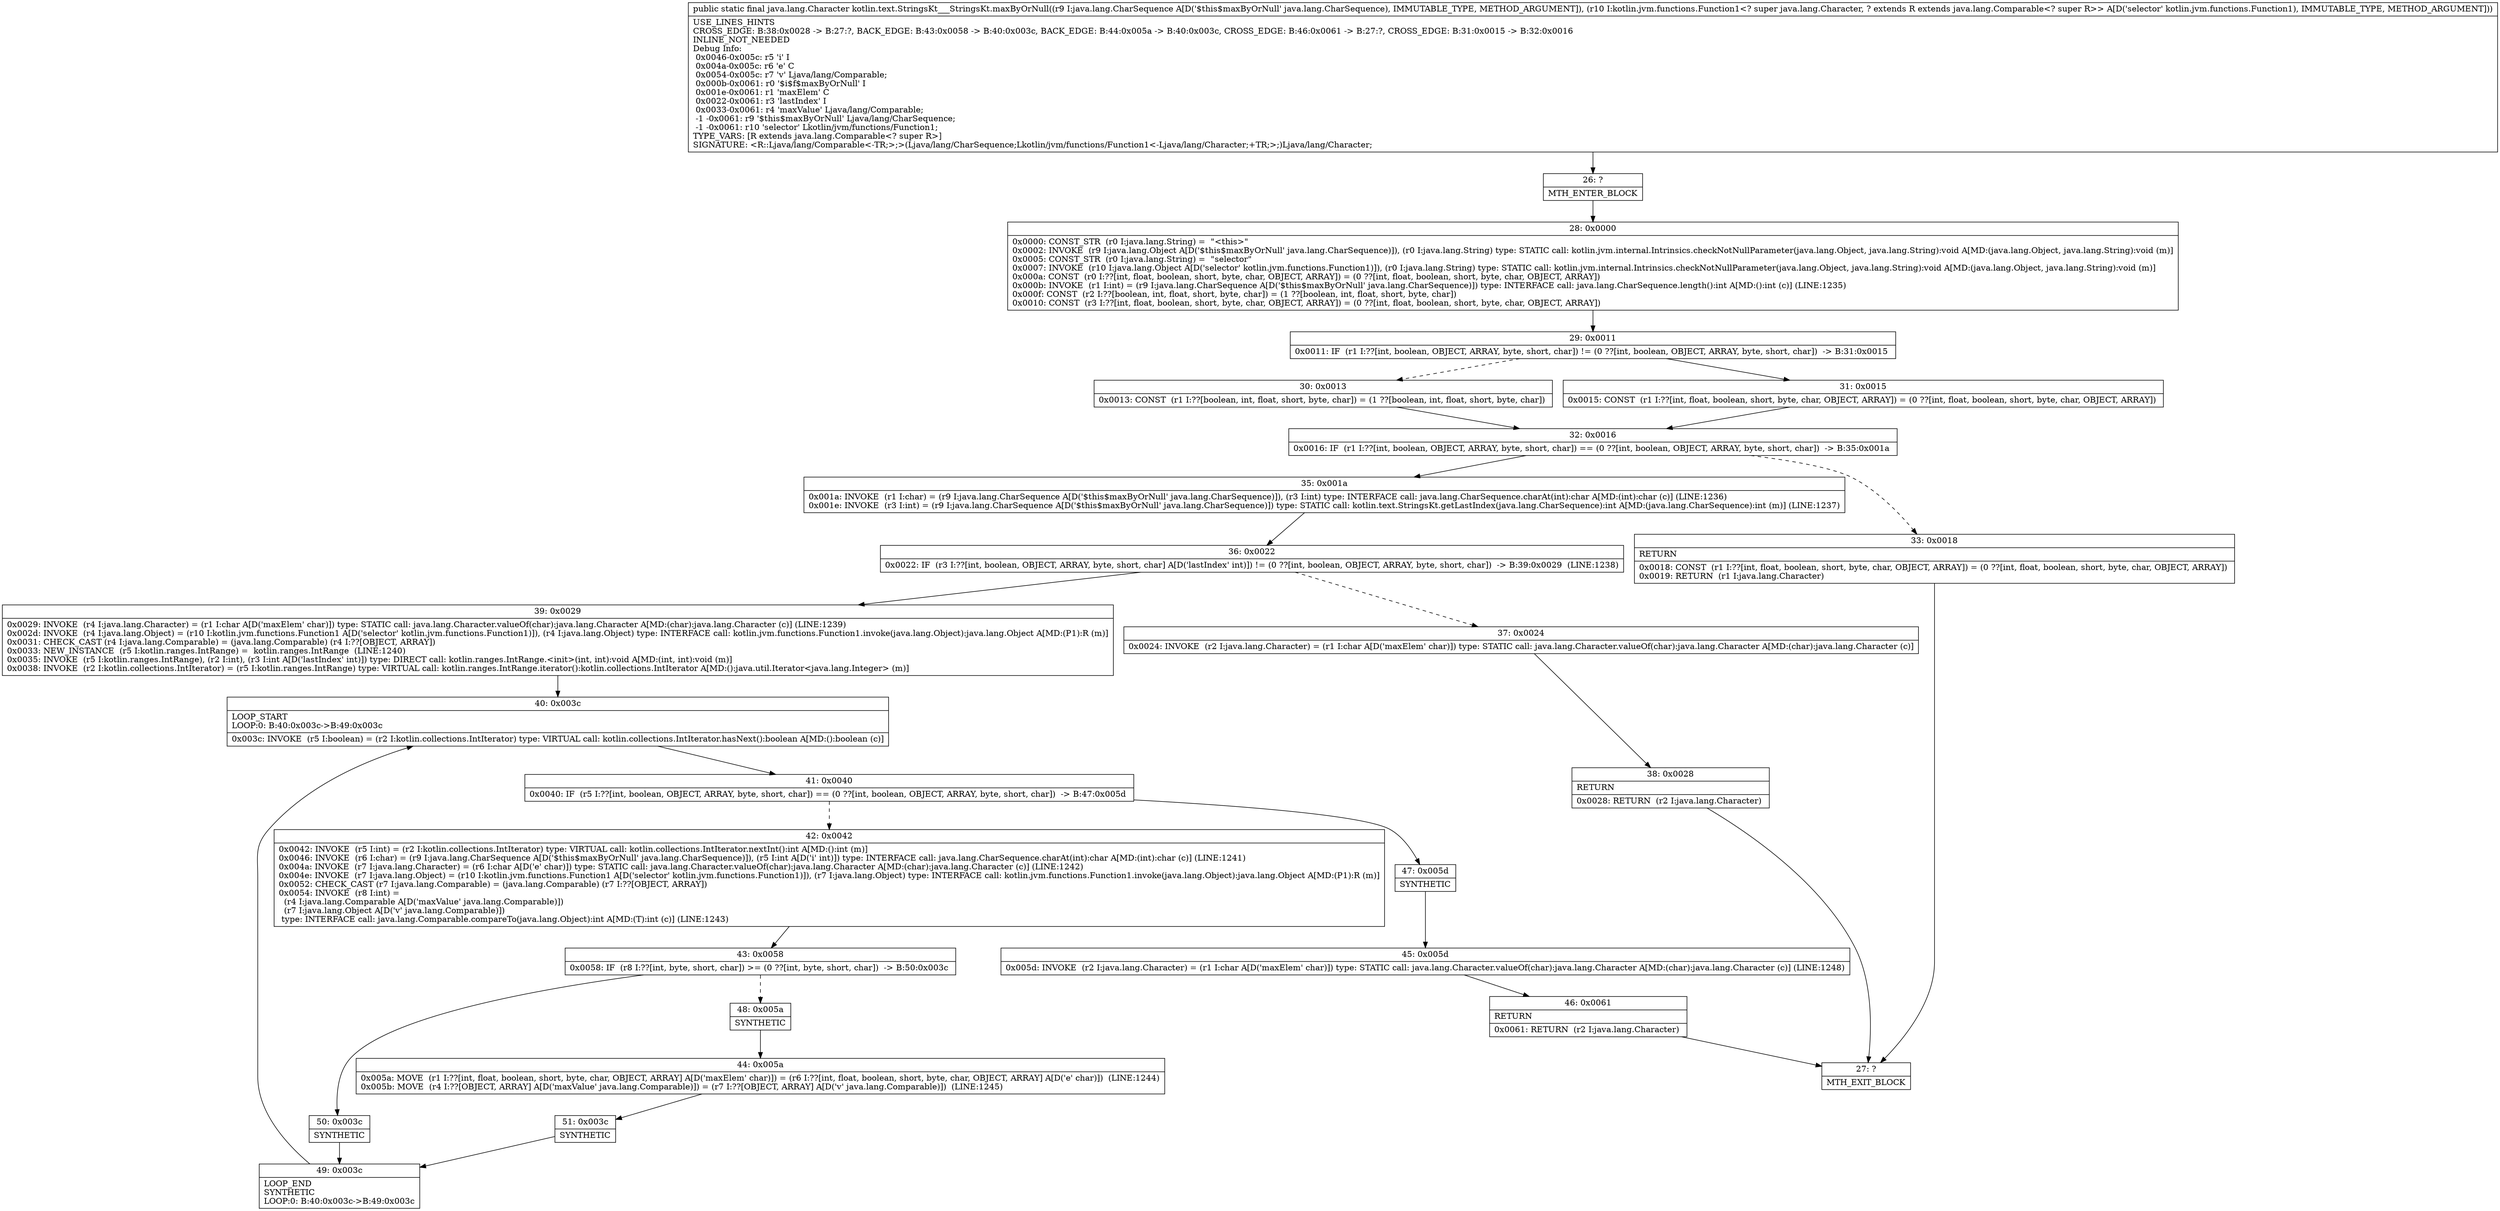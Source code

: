 digraph "CFG forkotlin.text.StringsKt___StringsKt.maxByOrNull(Ljava\/lang\/CharSequence;Lkotlin\/jvm\/functions\/Function1;)Ljava\/lang\/Character;" {
Node_26 [shape=record,label="{26\:\ ?|MTH_ENTER_BLOCK\l}"];
Node_28 [shape=record,label="{28\:\ 0x0000|0x0000: CONST_STR  (r0 I:java.lang.String) =  \"\<this\>\" \l0x0002: INVOKE  (r9 I:java.lang.Object A[D('$this$maxByOrNull' java.lang.CharSequence)]), (r0 I:java.lang.String) type: STATIC call: kotlin.jvm.internal.Intrinsics.checkNotNullParameter(java.lang.Object, java.lang.String):void A[MD:(java.lang.Object, java.lang.String):void (m)]\l0x0005: CONST_STR  (r0 I:java.lang.String) =  \"selector\" \l0x0007: INVOKE  (r10 I:java.lang.Object A[D('selector' kotlin.jvm.functions.Function1)]), (r0 I:java.lang.String) type: STATIC call: kotlin.jvm.internal.Intrinsics.checkNotNullParameter(java.lang.Object, java.lang.String):void A[MD:(java.lang.Object, java.lang.String):void (m)]\l0x000a: CONST  (r0 I:??[int, float, boolean, short, byte, char, OBJECT, ARRAY]) = (0 ??[int, float, boolean, short, byte, char, OBJECT, ARRAY]) \l0x000b: INVOKE  (r1 I:int) = (r9 I:java.lang.CharSequence A[D('$this$maxByOrNull' java.lang.CharSequence)]) type: INTERFACE call: java.lang.CharSequence.length():int A[MD:():int (c)] (LINE:1235)\l0x000f: CONST  (r2 I:??[boolean, int, float, short, byte, char]) = (1 ??[boolean, int, float, short, byte, char]) \l0x0010: CONST  (r3 I:??[int, float, boolean, short, byte, char, OBJECT, ARRAY]) = (0 ??[int, float, boolean, short, byte, char, OBJECT, ARRAY]) \l}"];
Node_29 [shape=record,label="{29\:\ 0x0011|0x0011: IF  (r1 I:??[int, boolean, OBJECT, ARRAY, byte, short, char]) != (0 ??[int, boolean, OBJECT, ARRAY, byte, short, char])  \-\> B:31:0x0015 \l}"];
Node_30 [shape=record,label="{30\:\ 0x0013|0x0013: CONST  (r1 I:??[boolean, int, float, short, byte, char]) = (1 ??[boolean, int, float, short, byte, char]) \l}"];
Node_32 [shape=record,label="{32\:\ 0x0016|0x0016: IF  (r1 I:??[int, boolean, OBJECT, ARRAY, byte, short, char]) == (0 ??[int, boolean, OBJECT, ARRAY, byte, short, char])  \-\> B:35:0x001a \l}"];
Node_33 [shape=record,label="{33\:\ 0x0018|RETURN\l|0x0018: CONST  (r1 I:??[int, float, boolean, short, byte, char, OBJECT, ARRAY]) = (0 ??[int, float, boolean, short, byte, char, OBJECT, ARRAY]) \l0x0019: RETURN  (r1 I:java.lang.Character) \l}"];
Node_27 [shape=record,label="{27\:\ ?|MTH_EXIT_BLOCK\l}"];
Node_35 [shape=record,label="{35\:\ 0x001a|0x001a: INVOKE  (r1 I:char) = (r9 I:java.lang.CharSequence A[D('$this$maxByOrNull' java.lang.CharSequence)]), (r3 I:int) type: INTERFACE call: java.lang.CharSequence.charAt(int):char A[MD:(int):char (c)] (LINE:1236)\l0x001e: INVOKE  (r3 I:int) = (r9 I:java.lang.CharSequence A[D('$this$maxByOrNull' java.lang.CharSequence)]) type: STATIC call: kotlin.text.StringsKt.getLastIndex(java.lang.CharSequence):int A[MD:(java.lang.CharSequence):int (m)] (LINE:1237)\l}"];
Node_36 [shape=record,label="{36\:\ 0x0022|0x0022: IF  (r3 I:??[int, boolean, OBJECT, ARRAY, byte, short, char] A[D('lastIndex' int)]) != (0 ??[int, boolean, OBJECT, ARRAY, byte, short, char])  \-\> B:39:0x0029  (LINE:1238)\l}"];
Node_37 [shape=record,label="{37\:\ 0x0024|0x0024: INVOKE  (r2 I:java.lang.Character) = (r1 I:char A[D('maxElem' char)]) type: STATIC call: java.lang.Character.valueOf(char):java.lang.Character A[MD:(char):java.lang.Character (c)]\l}"];
Node_38 [shape=record,label="{38\:\ 0x0028|RETURN\l|0x0028: RETURN  (r2 I:java.lang.Character) \l}"];
Node_39 [shape=record,label="{39\:\ 0x0029|0x0029: INVOKE  (r4 I:java.lang.Character) = (r1 I:char A[D('maxElem' char)]) type: STATIC call: java.lang.Character.valueOf(char):java.lang.Character A[MD:(char):java.lang.Character (c)] (LINE:1239)\l0x002d: INVOKE  (r4 I:java.lang.Object) = (r10 I:kotlin.jvm.functions.Function1 A[D('selector' kotlin.jvm.functions.Function1)]), (r4 I:java.lang.Object) type: INTERFACE call: kotlin.jvm.functions.Function1.invoke(java.lang.Object):java.lang.Object A[MD:(P1):R (m)]\l0x0031: CHECK_CAST (r4 I:java.lang.Comparable) = (java.lang.Comparable) (r4 I:??[OBJECT, ARRAY]) \l0x0033: NEW_INSTANCE  (r5 I:kotlin.ranges.IntRange) =  kotlin.ranges.IntRange  (LINE:1240)\l0x0035: INVOKE  (r5 I:kotlin.ranges.IntRange), (r2 I:int), (r3 I:int A[D('lastIndex' int)]) type: DIRECT call: kotlin.ranges.IntRange.\<init\>(int, int):void A[MD:(int, int):void (m)]\l0x0038: INVOKE  (r2 I:kotlin.collections.IntIterator) = (r5 I:kotlin.ranges.IntRange) type: VIRTUAL call: kotlin.ranges.IntRange.iterator():kotlin.collections.IntIterator A[MD:():java.util.Iterator\<java.lang.Integer\> (m)]\l}"];
Node_40 [shape=record,label="{40\:\ 0x003c|LOOP_START\lLOOP:0: B:40:0x003c\-\>B:49:0x003c\l|0x003c: INVOKE  (r5 I:boolean) = (r2 I:kotlin.collections.IntIterator) type: VIRTUAL call: kotlin.collections.IntIterator.hasNext():boolean A[MD:():boolean (c)]\l}"];
Node_41 [shape=record,label="{41\:\ 0x0040|0x0040: IF  (r5 I:??[int, boolean, OBJECT, ARRAY, byte, short, char]) == (0 ??[int, boolean, OBJECT, ARRAY, byte, short, char])  \-\> B:47:0x005d \l}"];
Node_42 [shape=record,label="{42\:\ 0x0042|0x0042: INVOKE  (r5 I:int) = (r2 I:kotlin.collections.IntIterator) type: VIRTUAL call: kotlin.collections.IntIterator.nextInt():int A[MD:():int (m)]\l0x0046: INVOKE  (r6 I:char) = (r9 I:java.lang.CharSequence A[D('$this$maxByOrNull' java.lang.CharSequence)]), (r5 I:int A[D('i' int)]) type: INTERFACE call: java.lang.CharSequence.charAt(int):char A[MD:(int):char (c)] (LINE:1241)\l0x004a: INVOKE  (r7 I:java.lang.Character) = (r6 I:char A[D('e' char)]) type: STATIC call: java.lang.Character.valueOf(char):java.lang.Character A[MD:(char):java.lang.Character (c)] (LINE:1242)\l0x004e: INVOKE  (r7 I:java.lang.Object) = (r10 I:kotlin.jvm.functions.Function1 A[D('selector' kotlin.jvm.functions.Function1)]), (r7 I:java.lang.Object) type: INTERFACE call: kotlin.jvm.functions.Function1.invoke(java.lang.Object):java.lang.Object A[MD:(P1):R (m)]\l0x0052: CHECK_CAST (r7 I:java.lang.Comparable) = (java.lang.Comparable) (r7 I:??[OBJECT, ARRAY]) \l0x0054: INVOKE  (r8 I:int) = \l  (r4 I:java.lang.Comparable A[D('maxValue' java.lang.Comparable)])\l  (r7 I:java.lang.Object A[D('v' java.lang.Comparable)])\l type: INTERFACE call: java.lang.Comparable.compareTo(java.lang.Object):int A[MD:(T):int (c)] (LINE:1243)\l}"];
Node_43 [shape=record,label="{43\:\ 0x0058|0x0058: IF  (r8 I:??[int, byte, short, char]) \>= (0 ??[int, byte, short, char])  \-\> B:50:0x003c \l}"];
Node_48 [shape=record,label="{48\:\ 0x005a|SYNTHETIC\l}"];
Node_44 [shape=record,label="{44\:\ 0x005a|0x005a: MOVE  (r1 I:??[int, float, boolean, short, byte, char, OBJECT, ARRAY] A[D('maxElem' char)]) = (r6 I:??[int, float, boolean, short, byte, char, OBJECT, ARRAY] A[D('e' char)])  (LINE:1244)\l0x005b: MOVE  (r4 I:??[OBJECT, ARRAY] A[D('maxValue' java.lang.Comparable)]) = (r7 I:??[OBJECT, ARRAY] A[D('v' java.lang.Comparable)])  (LINE:1245)\l}"];
Node_51 [shape=record,label="{51\:\ 0x003c|SYNTHETIC\l}"];
Node_49 [shape=record,label="{49\:\ 0x003c|LOOP_END\lSYNTHETIC\lLOOP:0: B:40:0x003c\-\>B:49:0x003c\l}"];
Node_50 [shape=record,label="{50\:\ 0x003c|SYNTHETIC\l}"];
Node_47 [shape=record,label="{47\:\ 0x005d|SYNTHETIC\l}"];
Node_45 [shape=record,label="{45\:\ 0x005d|0x005d: INVOKE  (r2 I:java.lang.Character) = (r1 I:char A[D('maxElem' char)]) type: STATIC call: java.lang.Character.valueOf(char):java.lang.Character A[MD:(char):java.lang.Character (c)] (LINE:1248)\l}"];
Node_46 [shape=record,label="{46\:\ 0x0061|RETURN\l|0x0061: RETURN  (r2 I:java.lang.Character) \l}"];
Node_31 [shape=record,label="{31\:\ 0x0015|0x0015: CONST  (r1 I:??[int, float, boolean, short, byte, char, OBJECT, ARRAY]) = (0 ??[int, float, boolean, short, byte, char, OBJECT, ARRAY]) \l}"];
MethodNode[shape=record,label="{public static final java.lang.Character kotlin.text.StringsKt___StringsKt.maxByOrNull((r9 I:java.lang.CharSequence A[D('$this$maxByOrNull' java.lang.CharSequence), IMMUTABLE_TYPE, METHOD_ARGUMENT]), (r10 I:kotlin.jvm.functions.Function1\<? super java.lang.Character, ? extends R extends java.lang.Comparable\<? super R\>\> A[D('selector' kotlin.jvm.functions.Function1), IMMUTABLE_TYPE, METHOD_ARGUMENT]))  | USE_LINES_HINTS\lCROSS_EDGE: B:38:0x0028 \-\> B:27:?, BACK_EDGE: B:43:0x0058 \-\> B:40:0x003c, BACK_EDGE: B:44:0x005a \-\> B:40:0x003c, CROSS_EDGE: B:46:0x0061 \-\> B:27:?, CROSS_EDGE: B:31:0x0015 \-\> B:32:0x0016\lINLINE_NOT_NEEDED\lDebug Info:\l  0x0046\-0x005c: r5 'i' I\l  0x004a\-0x005c: r6 'e' C\l  0x0054\-0x005c: r7 'v' Ljava\/lang\/Comparable;\l  0x000b\-0x0061: r0 '$i$f$maxByOrNull' I\l  0x001e\-0x0061: r1 'maxElem' C\l  0x0022\-0x0061: r3 'lastIndex' I\l  0x0033\-0x0061: r4 'maxValue' Ljava\/lang\/Comparable;\l  \-1 \-0x0061: r9 '$this$maxByOrNull' Ljava\/lang\/CharSequence;\l  \-1 \-0x0061: r10 'selector' Lkotlin\/jvm\/functions\/Function1;\lTYPE_VARS: [R extends java.lang.Comparable\<? super R\>]\lSIGNATURE: \<R::Ljava\/lang\/Comparable\<\-TR;\>;\>(Ljava\/lang\/CharSequence;Lkotlin\/jvm\/functions\/Function1\<\-Ljava\/lang\/Character;+TR;\>;)Ljava\/lang\/Character;\l}"];
MethodNode -> Node_26;Node_26 -> Node_28;
Node_28 -> Node_29;
Node_29 -> Node_30[style=dashed];
Node_29 -> Node_31;
Node_30 -> Node_32;
Node_32 -> Node_33[style=dashed];
Node_32 -> Node_35;
Node_33 -> Node_27;
Node_35 -> Node_36;
Node_36 -> Node_37[style=dashed];
Node_36 -> Node_39;
Node_37 -> Node_38;
Node_38 -> Node_27;
Node_39 -> Node_40;
Node_40 -> Node_41;
Node_41 -> Node_42[style=dashed];
Node_41 -> Node_47;
Node_42 -> Node_43;
Node_43 -> Node_48[style=dashed];
Node_43 -> Node_50;
Node_48 -> Node_44;
Node_44 -> Node_51;
Node_51 -> Node_49;
Node_49 -> Node_40;
Node_50 -> Node_49;
Node_47 -> Node_45;
Node_45 -> Node_46;
Node_46 -> Node_27;
Node_31 -> Node_32;
}


